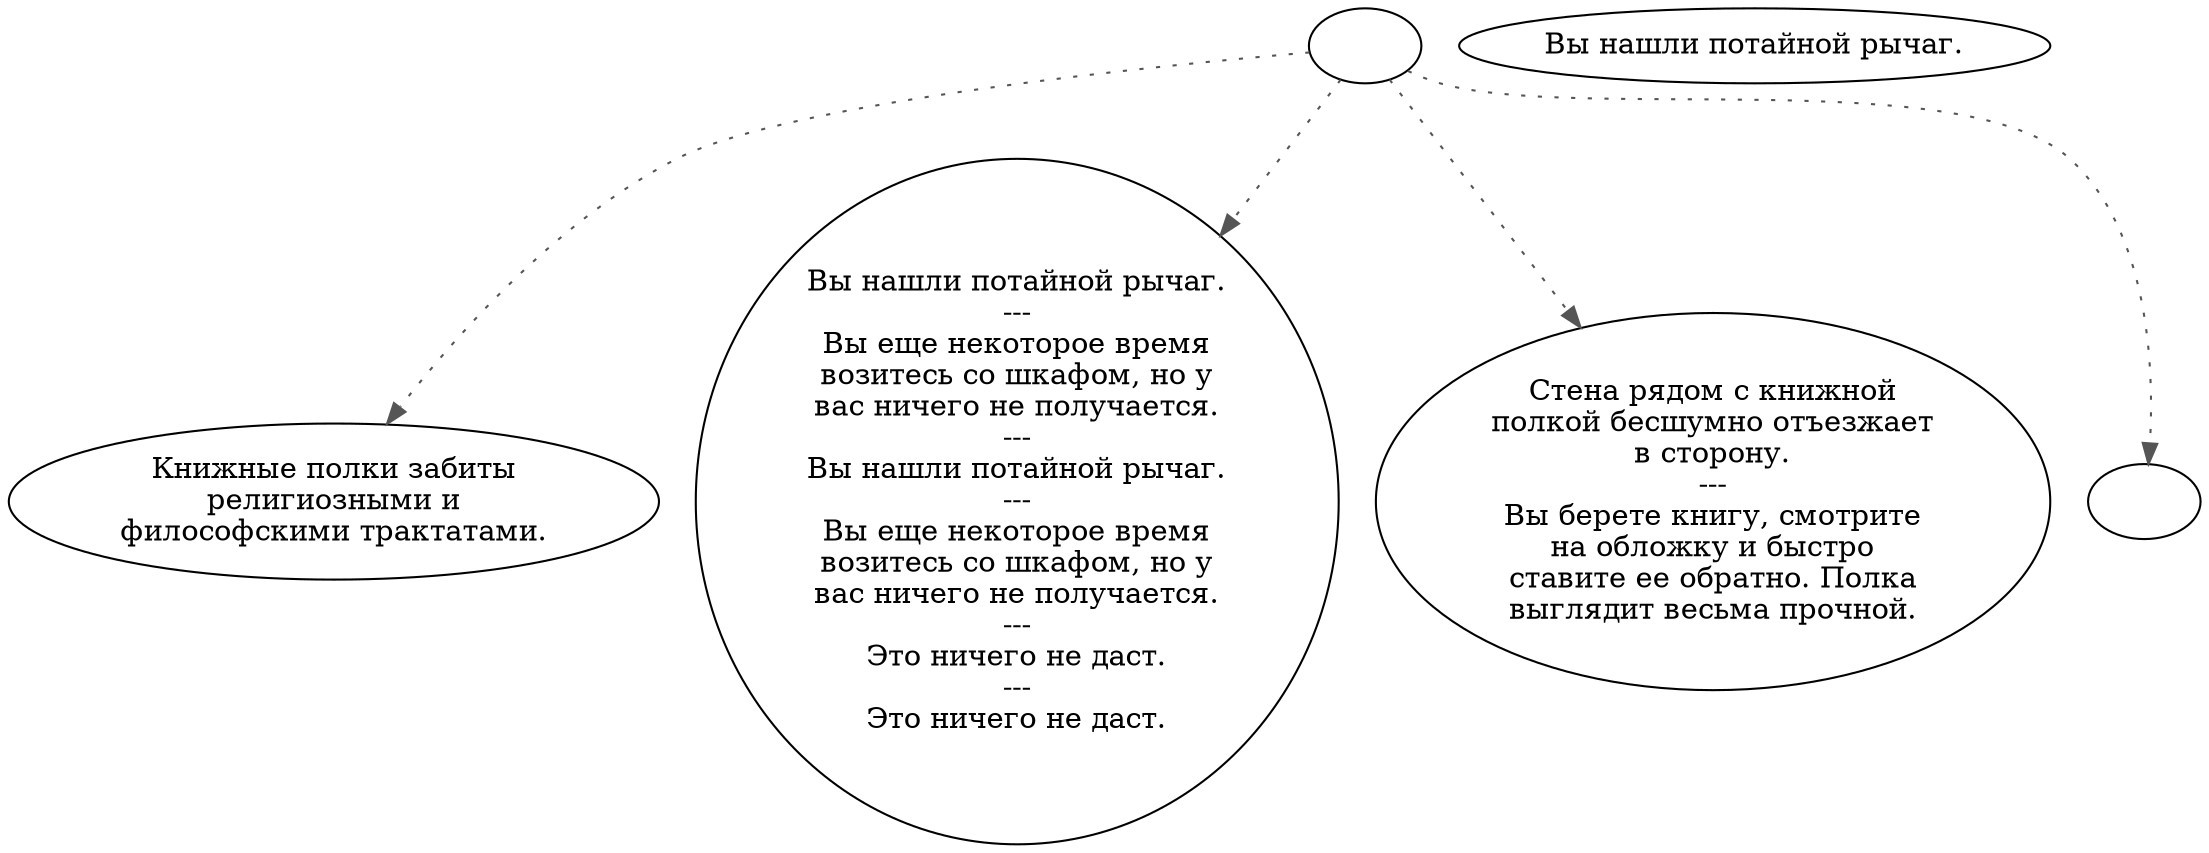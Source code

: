 digraph bookcase {
  "start" [style=filled       fillcolor="#FFFFFF"       color="#000000"]
  "start" -> "description_p_proc" [style=dotted color="#555555"]
  "start" -> "use_skill_on_p_proc" [style=dotted color="#555555"]
  "start" -> "use_p_proc" [style=dotted color="#555555"]
  "start" -> "pickup_p_proc" [style=dotted color="#555555"]
  "start" [label=""]
  "description_p_proc" [style=filled       fillcolor="#FFFFFF"       color="#000000"]
  "description_p_proc" [label="Книжные полки забиты\nрелигиозными и\nфилософскими трактатами."]
  "use_p_proc" [style=filled       fillcolor="#FFFFFF"       color="#000000"]
  "use_p_proc" [label="Стена рядом с книжной\nполкой бесшумно отъезжает\nв сторону.\n---\nВы берете книгу, смотрите\nна обложку и быстро\nставите ее обратно. Полка\nвыглядит весьма прочной."]
  "pickup_p_proc" [style=filled       fillcolor="#FFFFFF"       color="#000000"]
  "pickup_p_proc" [label=""]
  "use_skill_on_p_proc" [style=filled       fillcolor="#FFFFFF"       color="#000000"]
  "use_skill_on_p_proc" [label="Вы нашли потайной рычаг.\n---\nВы еще некоторое время\nвозитесь со шкафом, но у\nвас ничего не получается.\n---\nВы нашли потайной рычаг.\n---\nВы еще некоторое время\nвозитесь со шкафом, но у\nвас ничего не получается.\n---\nЭто ничего не даст.\n---\nЭто ничего не даст."]
  "secret" [style=filled       fillcolor="#FFFFFF"       color="#000000"]
  "secret" [label="Вы нашли потайной рычаг."]
}